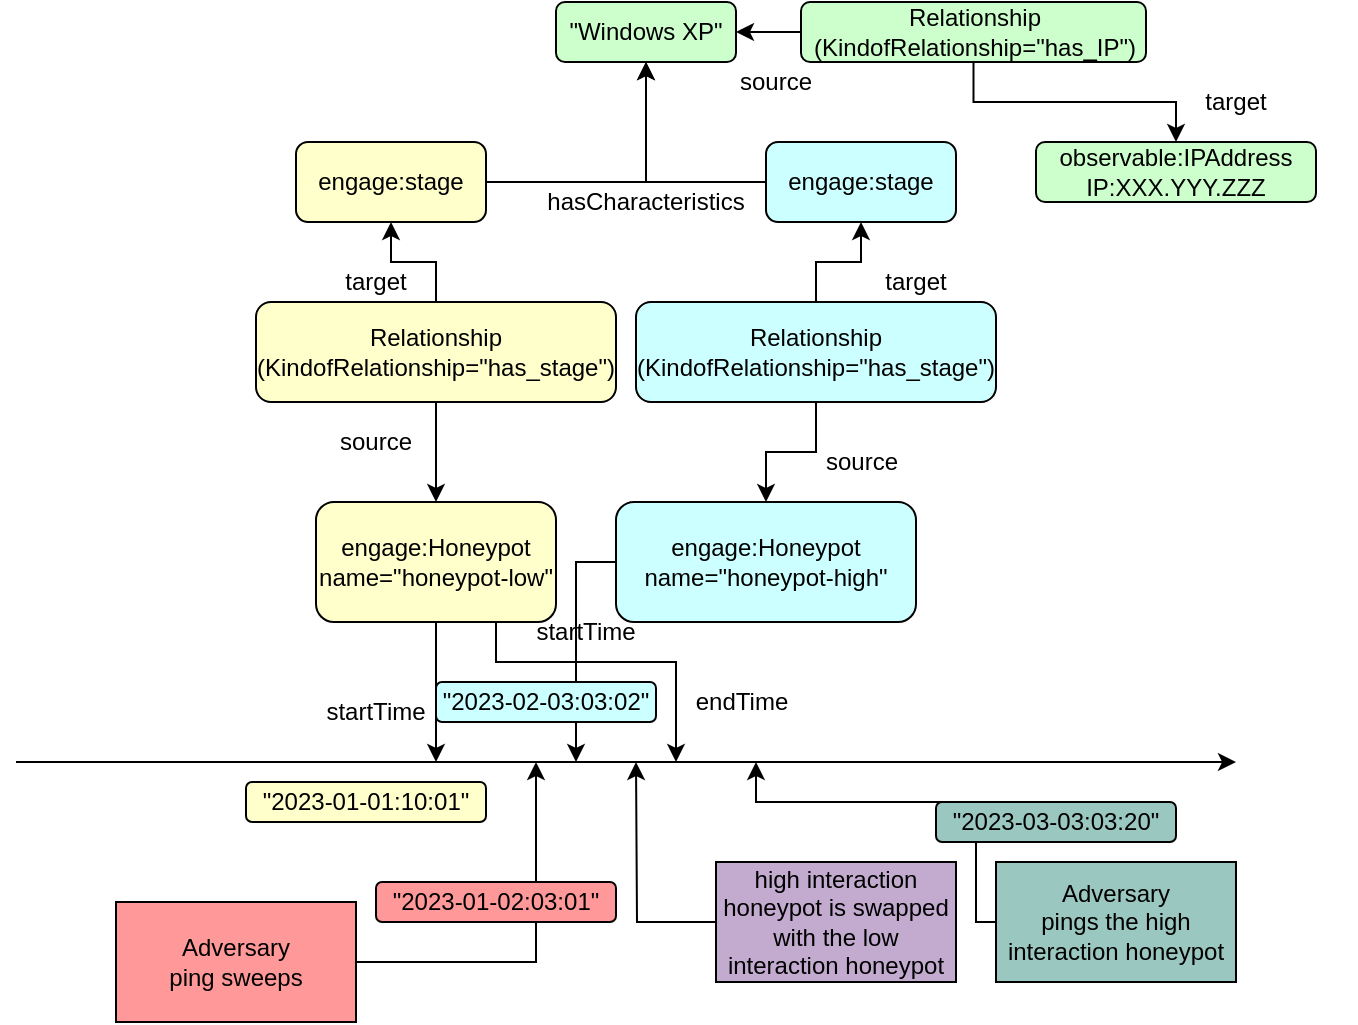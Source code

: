 <mxfile version="20.8.13" type="device"><diagram name="Page-1" id="SZyitTrHytvP_tL7x1lx"><mxGraphModel dx="1290" dy="539" grid="1" gridSize="10" guides="1" tooltips="1" connect="1" arrows="1" fold="1" page="1" pageScale="1" pageWidth="850" pageHeight="1100" math="0" shadow="0"><root><mxCell id="0"/><mxCell id="1" parent="0"/><mxCell id="5WHp1d3pjaUlq0CJ49ZN-26" style="edgeStyle=orthogonalEdgeStyle;rounded=0;orthogonalLoop=1;jettySize=auto;html=1;" edge="1" parent="1" source="5WHp1d3pjaUlq0CJ49ZN-1"><mxGeometry relative="1" as="geometry"><mxPoint x="280" y="390" as="targetPoint"/></mxGeometry></mxCell><mxCell id="5WHp1d3pjaUlq0CJ49ZN-1" value="&lt;div&gt;engage:Honeypot&lt;/div&gt;&lt;div&gt;name=&quot;honeypot-low&quot;&lt;br&gt;&lt;/div&gt;" style="rounded=1;whiteSpace=wrap;html=1;fillColor=#FFFFCC;" vertex="1" parent="1"><mxGeometry x="220" y="260" width="120" height="60" as="geometry"/></mxCell><mxCell id="5WHp1d3pjaUlq0CJ49ZN-11" style="edgeStyle=orthogonalEdgeStyle;rounded=0;orthogonalLoop=1;jettySize=auto;html=1;" edge="1" parent="1" source="5WHp1d3pjaUlq0CJ49ZN-2" target="5WHp1d3pjaUlq0CJ49ZN-3"><mxGeometry relative="1" as="geometry"/></mxCell><mxCell id="5WHp1d3pjaUlq0CJ49ZN-2" value="engage:stage" style="rounded=1;whiteSpace=wrap;html=1;fillColor=#FFFFCC;" vertex="1" parent="1"><mxGeometry x="210" y="80" width="95" height="40" as="geometry"/></mxCell><mxCell id="5WHp1d3pjaUlq0CJ49ZN-3" value="&quot;Windows XP&quot;" style="rounded=1;whiteSpace=wrap;html=1;fillColor=#CCFFCC;" vertex="1" parent="1"><mxGeometry x="340" y="10" width="90" height="30" as="geometry"/></mxCell><mxCell id="5WHp1d3pjaUlq0CJ49ZN-9" style="edgeStyle=orthogonalEdgeStyle;rounded=0;orthogonalLoop=1;jettySize=auto;html=1;entryX=0.5;entryY=0;entryDx=0;entryDy=0;" edge="1" parent="1" source="5WHp1d3pjaUlq0CJ49ZN-6" target="5WHp1d3pjaUlq0CJ49ZN-1"><mxGeometry relative="1" as="geometry"/></mxCell><mxCell id="5WHp1d3pjaUlq0CJ49ZN-10" style="edgeStyle=orthogonalEdgeStyle;rounded=0;orthogonalLoop=1;jettySize=auto;html=1;" edge="1" parent="1" source="5WHp1d3pjaUlq0CJ49ZN-6" target="5WHp1d3pjaUlq0CJ49ZN-2"><mxGeometry relative="1" as="geometry"/></mxCell><mxCell id="5WHp1d3pjaUlq0CJ49ZN-6" value="&lt;div&gt;Relationship&lt;/div&gt;&lt;div&gt;(KindofRelationship=&quot;has_stage&quot;)&lt;br&gt;&lt;/div&gt;" style="rounded=1;whiteSpace=wrap;html=1;fillColor=#FFFFCC;" vertex="1" parent="1"><mxGeometry x="190" y="160" width="180" height="50" as="geometry"/></mxCell><mxCell id="5WHp1d3pjaUlq0CJ49ZN-12" value="hasCharacteristics" style="text;html=1;strokeColor=none;fillColor=none;align=center;verticalAlign=middle;whiteSpace=wrap;rounded=0;" vertex="1" parent="1"><mxGeometry x="325" y="100" width="120" height="20" as="geometry"/></mxCell><mxCell id="5WHp1d3pjaUlq0CJ49ZN-34" style="edgeStyle=orthogonalEdgeStyle;rounded=0;orthogonalLoop=1;jettySize=auto;html=1;" edge="1" parent="1" source="5WHp1d3pjaUlq0CJ49ZN-13"><mxGeometry relative="1" as="geometry"><mxPoint x="350" y="390" as="targetPoint"/><Array as="points"><mxPoint x="350" y="290"/><mxPoint x="350" y="390"/></Array></mxGeometry></mxCell><mxCell id="5WHp1d3pjaUlq0CJ49ZN-13" value="&lt;div&gt;engage:Honeypot&lt;/div&gt;&lt;div&gt;name=&quot;honeypot-high&quot;&lt;br&gt;&lt;/div&gt;" style="rounded=1;whiteSpace=wrap;html=1;fillColor=#CCFFFF;" vertex="1" parent="1"><mxGeometry x="370" y="260" width="150" height="60" as="geometry"/></mxCell><mxCell id="5WHp1d3pjaUlq0CJ49ZN-15" style="edgeStyle=orthogonalEdgeStyle;rounded=0;orthogonalLoop=1;jettySize=auto;html=1;entryX=0.5;entryY=0;entryDx=0;entryDy=0;" edge="1" parent="1" source="5WHp1d3pjaUlq0CJ49ZN-14" target="5WHp1d3pjaUlq0CJ49ZN-13"><mxGeometry relative="1" as="geometry"/></mxCell><mxCell id="5WHp1d3pjaUlq0CJ49ZN-17" style="edgeStyle=orthogonalEdgeStyle;rounded=0;orthogonalLoop=1;jettySize=auto;html=1;" edge="1" parent="1" source="5WHp1d3pjaUlq0CJ49ZN-14" target="5WHp1d3pjaUlq0CJ49ZN-16"><mxGeometry relative="1" as="geometry"/></mxCell><mxCell id="5WHp1d3pjaUlq0CJ49ZN-14" value="&lt;div&gt;Relationship&lt;/div&gt;&lt;div&gt;(KindofRelationship=&quot;has_stage&quot;)&lt;br&gt;&lt;/div&gt;" style="rounded=1;whiteSpace=wrap;html=1;fillColor=#CCFFFF;" vertex="1" parent="1"><mxGeometry x="380" y="160" width="180" height="50" as="geometry"/></mxCell><mxCell id="5WHp1d3pjaUlq0CJ49ZN-18" style="edgeStyle=orthogonalEdgeStyle;rounded=0;orthogonalLoop=1;jettySize=auto;html=1;entryX=0.5;entryY=1;entryDx=0;entryDy=0;" edge="1" parent="1" source="5WHp1d3pjaUlq0CJ49ZN-16" target="5WHp1d3pjaUlq0CJ49ZN-3"><mxGeometry relative="1" as="geometry"/></mxCell><mxCell id="5WHp1d3pjaUlq0CJ49ZN-16" value="engage:stage" style="rounded=1;whiteSpace=wrap;html=1;fillColor=#CCFFFF;" vertex="1" parent="1"><mxGeometry x="445" y="80" width="95" height="40" as="geometry"/></mxCell><mxCell id="5WHp1d3pjaUlq0CJ49ZN-20" value="source" style="text;html=1;strokeColor=none;fillColor=none;align=center;verticalAlign=middle;whiteSpace=wrap;rounded=0;" vertex="1" parent="1"><mxGeometry x="462.5" y="230" width="60" height="20" as="geometry"/></mxCell><mxCell id="5WHp1d3pjaUlq0CJ49ZN-22" value="source" style="text;html=1;strokeColor=none;fillColor=none;align=center;verticalAlign=middle;whiteSpace=wrap;rounded=0;" vertex="1" parent="1"><mxGeometry x="220" y="220" width="60" height="20" as="geometry"/></mxCell><mxCell id="5WHp1d3pjaUlq0CJ49ZN-23" value="target" style="text;html=1;strokeColor=none;fillColor=none;align=center;verticalAlign=middle;whiteSpace=wrap;rounded=0;" vertex="1" parent="1"><mxGeometry x="460" y="140" width="120" height="20" as="geometry"/></mxCell><mxCell id="5WHp1d3pjaUlq0CJ49ZN-24" value="" style="endArrow=classic;html=1;rounded=0;" edge="1" parent="1"><mxGeometry width="50" height="50" relative="1" as="geometry"><mxPoint x="70" y="390" as="sourcePoint"/><mxPoint x="680" y="390" as="targetPoint"/></mxGeometry></mxCell><mxCell id="5WHp1d3pjaUlq0CJ49ZN-31" style="edgeStyle=orthogonalEdgeStyle;rounded=0;orthogonalLoop=1;jettySize=auto;html=1;" edge="1" parent="1" source="5WHp1d3pjaUlq0CJ49ZN-25"><mxGeometry relative="1" as="geometry"><mxPoint x="330" y="390" as="targetPoint"/><Array as="points"><mxPoint x="330" y="490"/><mxPoint x="330" y="390"/></Array></mxGeometry></mxCell><mxCell id="5WHp1d3pjaUlq0CJ49ZN-25" value="&lt;div&gt;Adversary&lt;/div&gt;&lt;div&gt;ping sweeps&lt;br&gt;&lt;/div&gt;" style="rounded=0;whiteSpace=wrap;html=1;fillColor=#FF9999;" vertex="1" parent="1"><mxGeometry x="120" y="460" width="120" height="60" as="geometry"/></mxCell><mxCell id="5WHp1d3pjaUlq0CJ49ZN-29" value="&quot;2023-01-01:10:01&quot;" style="rounded=1;whiteSpace=wrap;html=1;fillColor=#FFFFCC;" vertex="1" parent="1"><mxGeometry x="185" y="400" width="120" height="20" as="geometry"/></mxCell><mxCell id="5WHp1d3pjaUlq0CJ49ZN-30" value="startTime" style="text;html=1;strokeColor=none;fillColor=none;align=center;verticalAlign=middle;whiteSpace=wrap;rounded=0;" vertex="1" parent="1"><mxGeometry x="220" y="350" width="60" height="30" as="geometry"/></mxCell><mxCell id="5WHp1d3pjaUlq0CJ49ZN-32" style="edgeStyle=orthogonalEdgeStyle;rounded=0;orthogonalLoop=1;jettySize=auto;html=1;exitX=0.75;exitY=1;exitDx=0;exitDy=0;" edge="1" parent="1" source="5WHp1d3pjaUlq0CJ49ZN-1"><mxGeometry relative="1" as="geometry"><mxPoint x="400" y="390" as="targetPoint"/><mxPoint x="290" y="330" as="sourcePoint"/><Array as="points"><mxPoint x="310" y="340"/><mxPoint x="400" y="340"/><mxPoint x="400" y="390"/></Array></mxGeometry></mxCell><mxCell id="5WHp1d3pjaUlq0CJ49ZN-33" value="endTime" style="text;html=1;strokeColor=none;fillColor=none;align=center;verticalAlign=middle;whiteSpace=wrap;rounded=0;" vertex="1" parent="1"><mxGeometry x="402.5" y="345" width="60" height="30" as="geometry"/></mxCell><mxCell id="5WHp1d3pjaUlq0CJ49ZN-35" value="startTime" style="text;html=1;strokeColor=none;fillColor=none;align=center;verticalAlign=middle;whiteSpace=wrap;rounded=0;" vertex="1" parent="1"><mxGeometry x="325" y="310" width="60" height="30" as="geometry"/></mxCell><mxCell id="5WHp1d3pjaUlq0CJ49ZN-39" style="edgeStyle=orthogonalEdgeStyle;rounded=0;orthogonalLoop=1;jettySize=auto;html=1;" edge="1" parent="1" source="5WHp1d3pjaUlq0CJ49ZN-38"><mxGeometry relative="1" as="geometry"><mxPoint x="380" y="390" as="targetPoint"/></mxGeometry></mxCell><mxCell id="5WHp1d3pjaUlq0CJ49ZN-38" value="high interaction honeypot is swapped with the low interaction honeypot" style="rounded=0;whiteSpace=wrap;html=1;fillColor=#C3ABD0;" vertex="1" parent="1"><mxGeometry x="420" y="440" width="120" height="60" as="geometry"/></mxCell><mxCell id="5WHp1d3pjaUlq0CJ49ZN-40" value="observable:IPAddress&lt;br&gt;&lt;div&gt;IP:XXX.YYY.ZZZ&lt;/div&gt;" style="rounded=1;whiteSpace=wrap;html=1;fillColor=#CCFFCC;" vertex="1" parent="1"><mxGeometry x="580" y="80" width="140" height="30" as="geometry"/></mxCell><mxCell id="5WHp1d3pjaUlq0CJ49ZN-41" value="&lt;div&gt;Adversary&lt;/div&gt;&lt;div&gt;pings the high interaction honeypot&lt;br&gt;&lt;/div&gt;" style="rounded=0;whiteSpace=wrap;html=1;fillColor=#9AC7BF;" vertex="1" parent="1"><mxGeometry x="560" y="440" width="120" height="60" as="geometry"/></mxCell><mxCell id="5WHp1d3pjaUlq0CJ49ZN-42" style="edgeStyle=orthogonalEdgeStyle;rounded=0;orthogonalLoop=1;jettySize=auto;html=1;exitX=0;exitY=0.5;exitDx=0;exitDy=0;" edge="1" parent="1" source="5WHp1d3pjaUlq0CJ49ZN-41"><mxGeometry relative="1" as="geometry"><mxPoint x="440" y="390" as="targetPoint"/><mxPoint x="327.5" y="490" as="sourcePoint"/><Array as="points"><mxPoint x="550" y="410"/><mxPoint x="440" y="410"/></Array></mxGeometry></mxCell><mxCell id="5WHp1d3pjaUlq0CJ49ZN-43" value="&lt;div&gt;&quot;2023-02-03:03:02&quot;&lt;/div&gt;" style="rounded=1;whiteSpace=wrap;html=1;fillColor=#CCFFFF;" vertex="1" parent="1"><mxGeometry x="280" y="350" width="110" height="20" as="geometry"/></mxCell><mxCell id="5WHp1d3pjaUlq0CJ49ZN-44" value="&quot;2023-01-02:03:01&quot;" style="rounded=1;whiteSpace=wrap;html=1;fillColor=#FF9999;" vertex="1" parent="1"><mxGeometry x="250" y="450" width="120" height="20" as="geometry"/></mxCell><mxCell id="5WHp1d3pjaUlq0CJ49ZN-49" value="&quot;2023-03-03:03:20&quot;" style="rounded=1;whiteSpace=wrap;html=1;fillColor=#9AC7BF;" vertex="1" parent="1"><mxGeometry x="530" y="410" width="120" height="20" as="geometry"/></mxCell><mxCell id="5WHp1d3pjaUlq0CJ49ZN-54" style="edgeStyle=orthogonalEdgeStyle;rounded=0;orthogonalLoop=1;jettySize=auto;html=1;entryX=1;entryY=0.5;entryDx=0;entryDy=0;" edge="1" parent="1" source="5WHp1d3pjaUlq0CJ49ZN-52" target="5WHp1d3pjaUlq0CJ49ZN-3"><mxGeometry relative="1" as="geometry"/></mxCell><mxCell id="5WHp1d3pjaUlq0CJ49ZN-64" style="edgeStyle=orthogonalEdgeStyle;rounded=0;orthogonalLoop=1;jettySize=auto;html=1;entryX=0.5;entryY=0;entryDx=0;entryDy=0;" edge="1" parent="1" source="5WHp1d3pjaUlq0CJ49ZN-52" target="5WHp1d3pjaUlq0CJ49ZN-40"><mxGeometry relative="1" as="geometry"/></mxCell><mxCell id="5WHp1d3pjaUlq0CJ49ZN-52" value="&lt;div&gt;Relationship&lt;/div&gt;&lt;div&gt;(KindofRelationship=&quot;has_IP&quot;)&lt;br&gt;&lt;/div&gt;" style="rounded=1;whiteSpace=wrap;html=1;fillColor=#CCFFCC;" vertex="1" parent="1"><mxGeometry x="462.5" y="10" width="172.5" height="30" as="geometry"/></mxCell><mxCell id="5WHp1d3pjaUlq0CJ49ZN-58" value="target" style="text;html=1;strokeColor=none;fillColor=none;align=center;verticalAlign=middle;whiteSpace=wrap;rounded=0;" vertex="1" parent="1"><mxGeometry x="190" y="140" width="120" height="20" as="geometry"/></mxCell><mxCell id="5WHp1d3pjaUlq0CJ49ZN-19" value="target" style="text;html=1;strokeColor=none;fillColor=none;align=center;verticalAlign=middle;whiteSpace=wrap;rounded=0;" vertex="1" parent="1"><mxGeometry x="620" y="50" width="120" height="20" as="geometry"/></mxCell><mxCell id="5WHp1d3pjaUlq0CJ49ZN-63" value="source" style="text;html=1;strokeColor=none;fillColor=none;align=center;verticalAlign=middle;whiteSpace=wrap;rounded=0;" vertex="1" parent="1"><mxGeometry x="420" y="40" width="60" height="20" as="geometry"/></mxCell></root></mxGraphModel></diagram></mxfile>